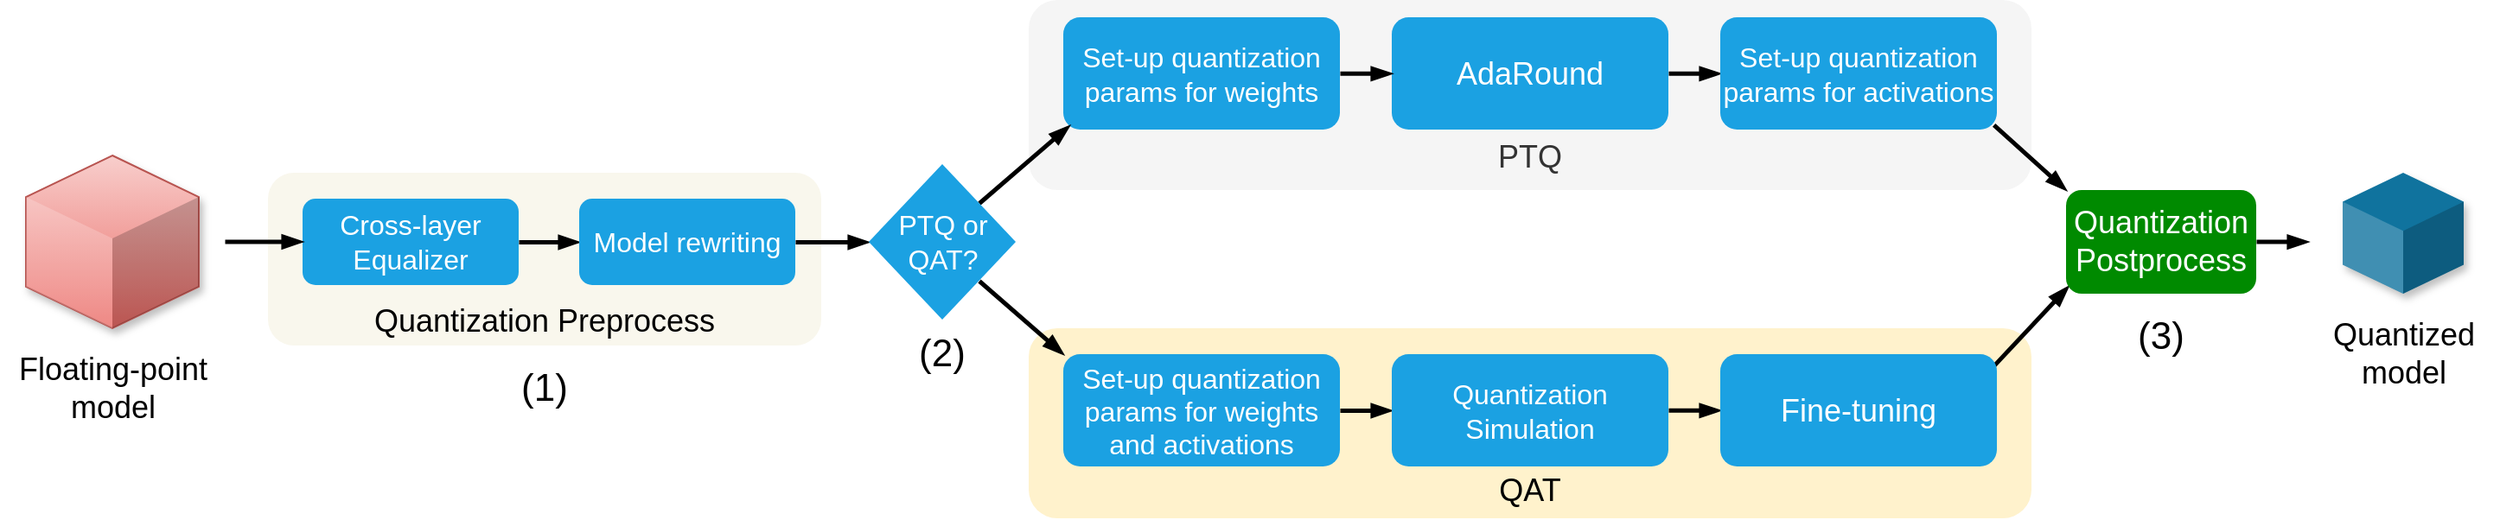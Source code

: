 <mxfile version="24.7.17">
  <diagram name="Page-1" id="TcJPKJ0ZhBEpJZXiZvZO">
    <mxGraphModel dx="1420" dy="792" grid="1" gridSize="10" guides="1" tooltips="1" connect="1" arrows="1" fold="1" page="1" pageScale="1" pageWidth="850" pageHeight="1100" math="0" shadow="0">
      <root>
        <mxCell id="0" />
        <mxCell id="1" parent="0" />
        <mxCell id="5UR-iN9M0WoVmLRhgeIr-1" value="&lt;div&gt;&lt;br&gt;&lt;/div&gt;&lt;div&gt;&lt;br&gt;&lt;/div&gt;&lt;div&gt;&lt;br&gt;&lt;/div&gt;&lt;div&gt;&lt;br&gt;&lt;/div&gt;&lt;div&gt;&lt;br&gt;&lt;/div&gt;&lt;div&gt;&lt;font style=&quot;font-size: 18px;&quot;&gt;PTQ&lt;/font&gt;&lt;/div&gt;" style="rounded=1;whiteSpace=wrap;html=1;fillColor=#f5f5f5;strokeColor=none;fontColor=#333333;" parent="1" vertex="1">
          <mxGeometry x="635" y="40" width="580" height="110" as="geometry" />
        </mxCell>
        <mxCell id="5UR-iN9M0WoVmLRhgeIr-3" value="&lt;font style=&quot;font-size: 16px;&quot;&gt;Set-up quantization&lt;br style=&quot;font-size: 16px;&quot;&gt;params for weights&lt;/font&gt;" style="rounded=1;whiteSpace=wrap;html=1;fillColor=#1ba1e2;strokeColor=none;fontColor=#ffffff;shadow=0;fontSize=16;" parent="1" vertex="1">
          <mxGeometry x="655" y="50" width="160" height="65" as="geometry" />
        </mxCell>
        <mxCell id="5UR-iN9M0WoVmLRhgeIr-4" style="edgeStyle=orthogonalEdgeStyle;rounded=0;orthogonalLoop=1;jettySize=auto;html=1;entryX=0;entryY=0.5;entryDx=0;entryDy=0;strokeColor=default;strokeWidth=2.5;align=center;verticalAlign=middle;fontFamily=Helvetica;fontSize=11;fontColor=default;labelBackgroundColor=default;endArrow=blockThin;endFill=1;" parent="1" edge="1">
          <mxGeometry relative="1" as="geometry">
            <mxPoint x="1005" y="82.413" as="sourcePoint" />
            <mxPoint x="1035" y="82.39" as="targetPoint" />
          </mxGeometry>
        </mxCell>
        <mxCell id="5UR-iN9M0WoVmLRhgeIr-5" value="&lt;font style=&quot;font-size: 18px;&quot;&gt;AdaRound&lt;/font&gt;" style="rounded=1;whiteSpace=wrap;html=1;fillColor=#1ba1e2;strokeColor=none;fontColor=#ffffff;shadow=0;fontSize=18;" parent="1" vertex="1">
          <mxGeometry x="845" y="50" width="160" height="65" as="geometry" />
        </mxCell>
        <mxCell id="5UR-iN9M0WoVmLRhgeIr-6" value="&lt;font style=&quot;font-size: 16px;&quot;&gt;Set-up quantization&lt;br style=&quot;font-size: 16px;&quot;&gt;params for activations&lt;/font&gt;" style="rounded=1;whiteSpace=wrap;html=1;fillColor=#1ba1e2;strokeColor=none;fontColor=#ffffff;shadow=0;fontSize=16;" parent="1" vertex="1">
          <mxGeometry x="1035" y="50" width="160" height="65" as="geometry" />
        </mxCell>
        <mxCell id="5UR-iN9M0WoVmLRhgeIr-7" value="&lt;div&gt;&lt;br&gt;&lt;/div&gt;&lt;div&gt;&lt;br&gt;&lt;/div&gt;&lt;div&gt;&lt;br&gt;&lt;/div&gt;&lt;div&gt;&lt;br&gt;&lt;/div&gt;&lt;div&gt;&lt;br&gt;&lt;/div&gt;&lt;div&gt;&lt;font style=&quot;font-size: 18px;&quot;&gt;Quantization Preprocess&lt;/font&gt;&lt;/div&gt;" style="rounded=1;whiteSpace=wrap;html=1;fillColor=#f9f7ed;strokeColor=none;" parent="1" vertex="1">
          <mxGeometry x="195" y="140" width="320" height="100" as="geometry" />
        </mxCell>
        <mxCell id="5UR-iN9M0WoVmLRhgeIr-8" value="&lt;div&gt;&lt;br&gt;&lt;/div&gt;&lt;div&gt;&lt;br&gt;&lt;/div&gt;&lt;div&gt;&lt;br&gt;&lt;/div&gt;&lt;div&gt;&lt;br&gt;&lt;/div&gt;&lt;div style=&quot;font-size: 17px;&quot;&gt;&lt;br&gt;&lt;/div&gt;&lt;div&gt;&lt;font style=&quot;font-size: 18px;&quot;&gt;QAT&lt;/font&gt;&lt;/div&gt;" style="rounded=1;whiteSpace=wrap;html=1;fillColor=#fff2cc;strokeColor=none;" parent="1" vertex="1">
          <mxGeometry x="635" y="230" width="580" height="110" as="geometry" />
        </mxCell>
        <mxCell id="5UR-iN9M0WoVmLRhgeIr-9" value="" style="verticalLabelPosition=bottom;verticalAlign=top;html=1;shape=mxgraph.infographic.shadedCube;isoAngle=15;fillColor=#f8cecc;strokeColor=#b85450;gradientColor=#ea6b66;shadow=1;" parent="1" vertex="1">
          <mxGeometry x="55" y="130" width="100" height="100" as="geometry" />
        </mxCell>
        <mxCell id="5UR-iN9M0WoVmLRhgeIr-10" value="&lt;font style=&quot;font-size: 18px;&quot;&gt;Floating-point&lt;br style=&quot;font-size: 18px;&quot;&gt;model&lt;/font&gt;" style="text;html=1;align=center;verticalAlign=middle;resizable=0;points=[];autosize=1;strokeColor=none;fillColor=none;fontSize=18;" parent="1" vertex="1">
          <mxGeometry x="40" y="235" width="130" height="60" as="geometry" />
        </mxCell>
        <mxCell id="5UR-iN9M0WoVmLRhgeIr-11" style="edgeStyle=orthogonalEdgeStyle;rounded=0;orthogonalLoop=1;jettySize=auto;html=1;strokeColor=default;strokeWidth=2.5;align=center;verticalAlign=middle;fontFamily=Helvetica;fontSize=11;fontColor=default;labelBackgroundColor=default;endArrow=blockThin;endFill=1;" parent="1" source="5UR-iN9M0WoVmLRhgeIr-12" target="5UR-iN9M0WoVmLRhgeIr-14" edge="1">
          <mxGeometry relative="1" as="geometry" />
        </mxCell>
        <mxCell id="5UR-iN9M0WoVmLRhgeIr-12" value="&lt;font style=&quot;font-size: 16px;&quot;&gt;Cross-layer Equalizer&lt;/font&gt;" style="rounded=1;whiteSpace=wrap;html=1;fillColor=#1ba1e2;strokeColor=none;fontColor=#ffffff;shadow=0;fontSize=16;" parent="1" vertex="1">
          <mxGeometry x="215" y="155" width="125" height="50" as="geometry" />
        </mxCell>
        <mxCell id="5UR-iN9M0WoVmLRhgeIr-13" style="edgeStyle=orthogonalEdgeStyle;rounded=0;orthogonalLoop=1;jettySize=auto;html=1;entryX=0;entryY=0.5;entryDx=0;entryDy=0;strokeColor=default;strokeWidth=2.5;align=center;verticalAlign=middle;fontFamily=Helvetica;fontSize=11;fontColor=default;labelBackgroundColor=default;endArrow=blockThin;endFill=1;" parent="1" source="5UR-iN9M0WoVmLRhgeIr-14" target="5UR-iN9M0WoVmLRhgeIr-17" edge="1">
          <mxGeometry relative="1" as="geometry">
            <mxPoint x="535" y="180" as="targetPoint" />
          </mxGeometry>
        </mxCell>
        <mxCell id="5UR-iN9M0WoVmLRhgeIr-14" value="&lt;font style=&quot;font-size: 16px;&quot;&gt;Model rewriting&lt;/font&gt;" style="rounded=1;whiteSpace=wrap;html=1;fillColor=#1ba1e2;strokeColor=none;fontColor=#ffffff;shadow=0;fontSize=16;" parent="1" vertex="1">
          <mxGeometry x="375" y="155" width="125" height="50" as="geometry" />
        </mxCell>
        <mxCell id="5UR-iN9M0WoVmLRhgeIr-15" style="edgeStyle=orthogonalEdgeStyle;rounded=0;orthogonalLoop=1;jettySize=auto;html=1;entryX=0;entryY=0.5;entryDx=0;entryDy=0;endArrow=blockThin;endFill=1;strokeWidth=2.5;" parent="1" edge="1">
          <mxGeometry relative="1" as="geometry">
            <mxPoint x="170" y="179.75" as="sourcePoint" />
            <mxPoint x="215" y="179.75" as="targetPoint" />
            <Array as="points" />
          </mxGeometry>
        </mxCell>
        <mxCell id="5UR-iN9M0WoVmLRhgeIr-16" style="rounded=0;orthogonalLoop=1;jettySize=auto;html=1;exitX=1;exitY=0;exitDx=0;exitDy=0;strokeColor=default;strokeWidth=2.5;align=center;verticalAlign=middle;fontFamily=Helvetica;fontSize=11;fontColor=default;labelBackgroundColor=default;endArrow=blockThin;endFill=1;entryX=0.022;entryY=0.961;entryDx=0;entryDy=0;entryPerimeter=0;" parent="1" source="5UR-iN9M0WoVmLRhgeIr-17" target="5UR-iN9M0WoVmLRhgeIr-3" edge="1">
          <mxGeometry relative="1" as="geometry">
            <mxPoint x="655" y="110" as="targetPoint" />
          </mxGeometry>
        </mxCell>
        <mxCell id="5UR-iN9M0WoVmLRhgeIr-17" value="&lt;font style=&quot;font-size: 16px;&quot;&gt;PTQ or&lt;br style=&quot;font-size: 16px;&quot;&gt;QAT?&lt;/font&gt;" style="rhombus;whiteSpace=wrap;html=1;fillColor=#1ba1e2;strokeColor=none;fontColor=#ffffff;rounded=1;arcSize=0;shadow=0;fontSize=16;" parent="1" vertex="1">
          <mxGeometry x="542.5" y="135" width="85" height="90" as="geometry" />
        </mxCell>
        <mxCell id="5UR-iN9M0WoVmLRhgeIr-18" style="edgeStyle=orthogonalEdgeStyle;rounded=0;orthogonalLoop=1;jettySize=auto;html=1;strokeColor=default;strokeWidth=2.5;align=center;verticalAlign=middle;fontFamily=Helvetica;fontSize=11;fontColor=default;labelBackgroundColor=default;endArrow=blockThin;endFill=1;entryX=0;entryY=0.5;entryDx=0;entryDy=0;" parent="1" source="5UR-iN9M0WoVmLRhgeIr-19" target="5UR-iN9M0WoVmLRhgeIr-28" edge="1">
          <mxGeometry relative="1" as="geometry">
            <mxPoint x="845" y="275" as="targetPoint" />
          </mxGeometry>
        </mxCell>
        <mxCell id="5UR-iN9M0WoVmLRhgeIr-19" value="&lt;font style=&quot;font-size: 16px;&quot;&gt;Set-up quantization&lt;br style=&quot;font-size: 16px;&quot;&gt;params for weights and activations&lt;/font&gt;" style="rounded=1;whiteSpace=wrap;html=1;fillColor=#1ba1e2;strokeColor=none;fontColor=#ffffff;shadow=0;fontSize=16;" parent="1" vertex="1">
          <mxGeometry x="655" y="245" width="160" height="65" as="geometry" />
        </mxCell>
        <mxCell id="5UR-iN9M0WoVmLRhgeIr-20" style="rounded=0;orthogonalLoop=1;jettySize=auto;html=1;exitX=1;exitY=1;exitDx=0;exitDy=0;entryX=0;entryY=0;entryDx=0;entryDy=0;strokeColor=default;strokeWidth=2.5;align=center;verticalAlign=middle;fontFamily=Helvetica;fontSize=11;fontColor=default;labelBackgroundColor=default;endArrow=blockThin;endFill=1;" parent="1" source="5UR-iN9M0WoVmLRhgeIr-17" target="5UR-iN9M0WoVmLRhgeIr-19" edge="1">
          <mxGeometry relative="1" as="geometry">
            <mxPoint x="615" y="170" as="sourcePoint" />
            <mxPoint x="675" y="120" as="targetPoint" />
          </mxGeometry>
        </mxCell>
        <mxCell id="5UR-iN9M0WoVmLRhgeIr-21" style="rounded=0;orthogonalLoop=1;jettySize=auto;html=1;exitX=0.988;exitY=0.957;exitDx=0;exitDy=0;strokeColor=default;strokeWidth=2.5;align=center;verticalAlign=middle;fontFamily=Helvetica;fontSize=11;fontColor=default;labelBackgroundColor=default;endArrow=blockThin;endFill=1;entryX=0;entryY=0;entryDx=0;entryDy=0;exitPerimeter=0;" parent="1" source="5UR-iN9M0WoVmLRhgeIr-6" target="5UR-iN9M0WoVmLRhgeIr-26" edge="1">
          <mxGeometry relative="1" as="geometry">
            <mxPoint x="1235" y="150" as="targetPoint" />
            <mxPoint x="1191.64" y="106.64" as="sourcePoint" />
          </mxGeometry>
        </mxCell>
        <mxCell id="5UR-iN9M0WoVmLRhgeIr-22" style="edgeStyle=orthogonalEdgeStyle;rounded=0;orthogonalLoop=1;jettySize=auto;html=1;entryX=0;entryY=0.5;entryDx=0;entryDy=0;strokeColor=default;strokeWidth=2.5;align=center;verticalAlign=middle;fontFamily=Helvetica;fontSize=11;fontColor=default;labelBackgroundColor=default;endArrow=blockThin;endFill=1;" parent="1" edge="1">
          <mxGeometry relative="1" as="geometry">
            <mxPoint x="1005" y="277.413" as="sourcePoint" />
            <mxPoint x="1035" y="277.39" as="targetPoint" />
          </mxGeometry>
        </mxCell>
        <mxCell id="5UR-iN9M0WoVmLRhgeIr-23" style="rounded=0;orthogonalLoop=1;jettySize=auto;html=1;exitX=0.979;exitY=0.064;exitDx=0;exitDy=0;strokeColor=default;strokeWidth=2.5;align=center;verticalAlign=middle;fontFamily=Helvetica;fontSize=11;fontColor=default;labelBackgroundColor=default;endArrow=blockThin;endFill=1;entryX=0.012;entryY=0.925;entryDx=0;entryDy=0;entryPerimeter=0;exitPerimeter=0;" parent="1" target="5UR-iN9M0WoVmLRhgeIr-26" edge="1">
          <mxGeometry relative="1" as="geometry">
            <mxPoint x="1235" y="220" as="targetPoint" />
            <mxPoint x="1191.64" y="253.2" as="sourcePoint" />
          </mxGeometry>
        </mxCell>
        <mxCell id="5UR-iN9M0WoVmLRhgeIr-24" value="&lt;span style=&quot;font-size: 18px;&quot;&gt;Quantized&lt;br&gt;model&lt;/span&gt;" style="text;html=1;align=center;verticalAlign=middle;resizable=0;points=[];autosize=1;strokeColor=none;fillColor=none;" parent="1" vertex="1">
          <mxGeometry x="1375" y="215" width="110" height="60" as="geometry" />
        </mxCell>
        <mxCell id="5UR-iN9M0WoVmLRhgeIr-25" value="" style="verticalLabelPosition=bottom;verticalAlign=top;html=1;shape=mxgraph.infographic.shadedCube;isoAngle=15;fillColor=#10739E;strokeColor=none;fontFamily=Helvetica;fontSize=11;fontColor=default;labelBackgroundColor=default;shadow=1;" parent="1" vertex="1">
          <mxGeometry x="1395" y="140" width="70" height="70" as="geometry" />
        </mxCell>
        <mxCell id="5UR-iN9M0WoVmLRhgeIr-26" value="&lt;font style=&quot;font-size: 18px;&quot;&gt;Quantization&lt;br style=&quot;&quot;&gt;Postprocess&lt;/font&gt;" style="rounded=1;whiteSpace=wrap;html=1;fillColor=#008a00;strokeColor=none;shadow=0;fontColor=#ffffff;fontSize=17;" parent="1" vertex="1">
          <mxGeometry x="1235" y="150" width="110" height="60" as="geometry" />
        </mxCell>
        <mxCell id="5UR-iN9M0WoVmLRhgeIr-27" style="edgeStyle=orthogonalEdgeStyle;rounded=0;orthogonalLoop=1;jettySize=auto;html=1;entryX=0;entryY=0.5;entryDx=0;entryDy=0;endArrow=blockThin;endFill=1;strokeWidth=2.5;" parent="1" edge="1">
          <mxGeometry relative="1" as="geometry">
            <mxPoint x="1345" y="179.77" as="sourcePoint" />
            <mxPoint x="1375" y="179.77" as="targetPoint" />
            <Array as="points">
              <mxPoint x="1375" y="179.77" />
              <mxPoint x="1375" y="179.77" />
            </Array>
          </mxGeometry>
        </mxCell>
        <mxCell id="5UR-iN9M0WoVmLRhgeIr-28" value="&lt;font style=&quot;font-size: 16px;&quot;&gt;Quantization Simulation&lt;/font&gt;" style="rounded=1;whiteSpace=wrap;html=1;fillColor=#1ba1e2;strokeColor=none;fontColor=#ffffff;shadow=0;fontSize=16;" parent="1" vertex="1">
          <mxGeometry x="845" y="245" width="160" height="65" as="geometry" />
        </mxCell>
        <mxCell id="5UR-iN9M0WoVmLRhgeIr-29" value="&lt;font style=&quot;font-size: 18px;&quot;&gt;Fine-tuning&lt;/font&gt;" style="rounded=1;whiteSpace=wrap;html=1;fillColor=#1ba1e2;strokeColor=none;fontColor=#ffffff;shadow=0;fontSize=18;" parent="1" vertex="1">
          <mxGeometry x="1035" y="245" width="160" height="65" as="geometry" />
        </mxCell>
        <mxCell id="5UR-iN9M0WoVmLRhgeIr-30" value="&lt;font style=&quot;font-size: 22px;&quot;&gt;(1)&lt;/font&gt;" style="text;html=1;align=center;verticalAlign=middle;whiteSpace=wrap;rounded=0;" parent="1" vertex="1">
          <mxGeometry x="325" y="250" width="60" height="30" as="geometry" />
        </mxCell>
        <mxCell id="5UR-iN9M0WoVmLRhgeIr-31" value="&lt;font style=&quot;font-size: 22px;&quot;&gt;(2)&lt;/font&gt;" style="text;html=1;align=center;verticalAlign=middle;whiteSpace=wrap;rounded=0;" parent="1" vertex="1">
          <mxGeometry x="555" y="230" width="60" height="30" as="geometry" />
        </mxCell>
        <mxCell id="5UR-iN9M0WoVmLRhgeIr-32" value="&lt;font style=&quot;font-size: 22px;&quot;&gt;(3)&lt;/font&gt;" style="text;html=1;align=center;verticalAlign=middle;whiteSpace=wrap;rounded=0;" parent="1" vertex="1">
          <mxGeometry x="1260" y="220" width="60" height="30" as="geometry" />
        </mxCell>
        <mxCell id="5UR-iN9M0WoVmLRhgeIr-33" style="edgeStyle=orthogonalEdgeStyle;rounded=0;orthogonalLoop=1;jettySize=auto;html=1;entryX=0;entryY=0.5;entryDx=0;entryDy=0;strokeColor=default;strokeWidth=2.5;align=center;verticalAlign=middle;fontFamily=Helvetica;fontSize=11;fontColor=default;labelBackgroundColor=default;endArrow=blockThin;endFill=1;" parent="1" edge="1">
          <mxGeometry relative="1" as="geometry">
            <mxPoint x="815" y="82.413" as="sourcePoint" />
            <mxPoint x="845" y="82.39" as="targetPoint" />
          </mxGeometry>
        </mxCell>
      </root>
    </mxGraphModel>
  </diagram>
</mxfile>
